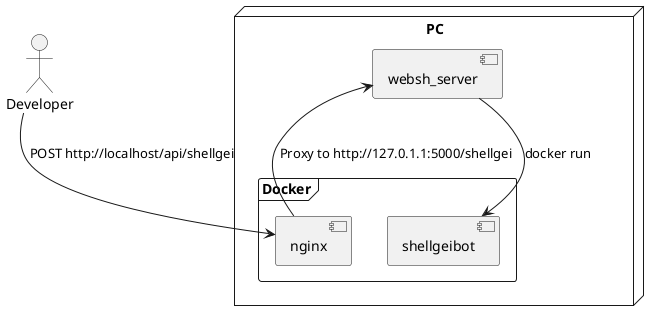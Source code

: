 @startuml

Actor Developer as dev
node "PC" {
    frame "Docker" {
        [nginx]
        [shellgeibot]
    }
    [websh_server]
}

dev -down-> [nginx] : POST http://localhost/api/shellgei
[nginx] -down-> [websh_server] : Proxy to http://127.0.1.1:5000/shellgei
[websh_server] -down-> [shellgeibot] : docker run

@enduml